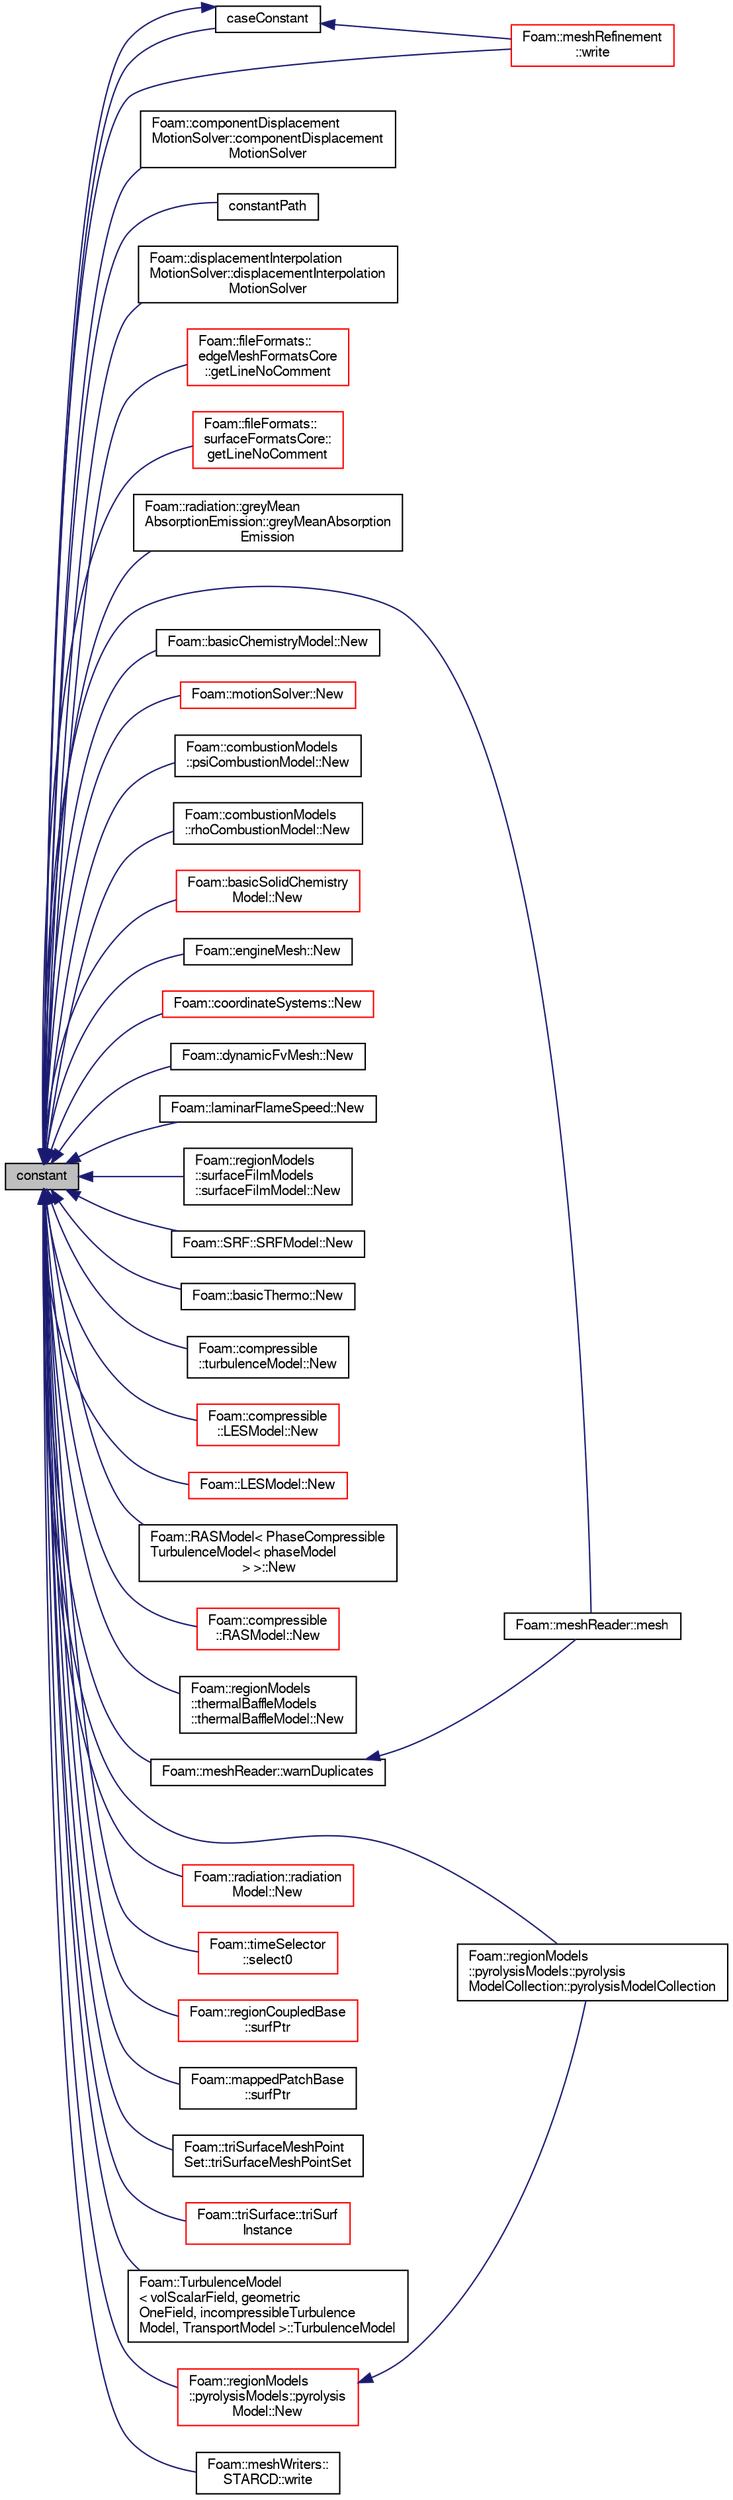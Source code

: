 digraph "constant"
{
  bgcolor="transparent";
  edge [fontname="FreeSans",fontsize="10",labelfontname="FreeSans",labelfontsize="10"];
  node [fontname="FreeSans",fontsize="10",shape=record];
  rankdir="LR";
  Node238 [label="constant",height=0.2,width=0.4,color="black", fillcolor="grey75", style="filled", fontcolor="black"];
  Node238 -> Node239 [dir="back",color="midnightblue",fontsize="10",style="solid",fontname="FreeSans"];
  Node239 [label="caseConstant",height=0.2,width=0.4,color="black",URL="$a26354.html#aa79b9d2d4d4634d84d82294c8e3fdc64",tooltip="Return constant name for the case. "];
  Node239 -> Node240 [dir="back",color="midnightblue",fontsize="10",style="solid",fontname="FreeSans"];
  Node240 [label="Foam::meshRefinement\l::write",height=0.2,width=0.4,color="red",URL="$a24662.html#ad48b7b943e88478c15879659cce7aebc",tooltip="Write mesh and all data. "];
  Node239 -> Node238 [dir="back",color="midnightblue",fontsize="10",style="solid",fontname="FreeSans"];
  Node238 -> Node251 [dir="back",color="midnightblue",fontsize="10",style="solid",fontname="FreeSans"];
  Node251 [label="Foam::componentDisplacement\lMotionSolver::componentDisplacement\lMotionSolver",height=0.2,width=0.4,color="black",URL="$a21566.html#a1be3e91c0c54f1606979cec9be8992be",tooltip="Construct from polyMesh and dictionary and type. "];
  Node238 -> Node252 [dir="back",color="midnightblue",fontsize="10",style="solid",fontname="FreeSans"];
  Node252 [label="constantPath",height=0.2,width=0.4,color="black",URL="$a26354.html#a9178c8ea1aba8fe7747ff0ee2d49b495",tooltip="Return constant path. "];
  Node238 -> Node253 [dir="back",color="midnightblue",fontsize="10",style="solid",fontname="FreeSans"];
  Node253 [label="Foam::displacementInterpolation\lMotionSolver::displacementInterpolation\lMotionSolver",height=0.2,width=0.4,color="black",URL="$a23314.html#af70627c48920441a925701b8da5266ba",tooltip="Construct from polyMesh and IOdictionary. "];
  Node238 -> Node254 [dir="back",color="midnightblue",fontsize="10",style="solid",fontname="FreeSans"];
  Node254 [label="Foam::fileFormats::\ledgeMeshFormatsCore\l::getLineNoComment",height=0.2,width=0.4,color="red",URL="$a21762.html#a0498e06dcbcd776540014fb90e2600c4",tooltip="Read non-comment line. "];
  Node238 -> Node257 [dir="back",color="midnightblue",fontsize="10",style="solid",fontname="FreeSans"];
  Node257 [label="Foam::fileFormats::\lsurfaceFormatsCore::\lgetLineNoComment",height=0.2,width=0.4,color="red",URL="$a29654.html#a0498e06dcbcd776540014fb90e2600c4",tooltip="Read non-comment line. "];
  Node238 -> Node260 [dir="back",color="midnightblue",fontsize="10",style="solid",fontname="FreeSans"];
  Node260 [label="Foam::radiation::greyMean\lAbsorptionEmission::greyMeanAbsorption\lEmission",height=0.2,width=0.4,color="black",URL="$a30062.html#ad643de09226fcf7b5a018ccf895f8177",tooltip="Construct from components. "];
  Node238 -> Node261 [dir="back",color="midnightblue",fontsize="10",style="solid",fontname="FreeSans"];
  Node261 [label="Foam::meshReader::mesh",height=0.2,width=0.4,color="black",URL="$a21326.html#a5aca9ab4bac609de1e0e8c268bfc363f",tooltip="Create and return polyMesh. "];
  Node238 -> Node262 [dir="back",color="midnightblue",fontsize="10",style="solid",fontname="FreeSans"];
  Node262 [label="Foam::basicChemistryModel::New",height=0.2,width=0.4,color="black",URL="$a29790.html#a6d6de04ba5fbe990a8bf6fa09d166769"];
  Node238 -> Node263 [dir="back",color="midnightblue",fontsize="10",style="solid",fontname="FreeSans"];
  Node263 [label="Foam::motionSolver::New",height=0.2,width=0.4,color="red",URL="$a21578.html#a4569954e143d831f8b68a35e48a86a54",tooltip="Select constructed from polyMesh. "];
  Node238 -> Node265 [dir="back",color="midnightblue",fontsize="10",style="solid",fontname="FreeSans"];
  Node265 [label="Foam::combustionModels\l::psiCombustionModel::New",height=0.2,width=0.4,color="black",URL="$a21274.html#ac003f16eeb986a69d5a871e2b3333cc6",tooltip="Selector. "];
  Node238 -> Node266 [dir="back",color="midnightblue",fontsize="10",style="solid",fontname="FreeSans"];
  Node266 [label="Foam::combustionModels\l::rhoCombustionModel::New",height=0.2,width=0.4,color="black",URL="$a21286.html#a713b650b934a10452fe5a31df761c280",tooltip="Selector. "];
  Node238 -> Node267 [dir="back",color="midnightblue",fontsize="10",style="solid",fontname="FreeSans"];
  Node267 [label="Foam::basicSolidChemistry\lModel::New",height=0.2,width=0.4,color="red",URL="$a30186.html#a0005839329d6d437f3b1b8c4893a53b3",tooltip="Selector. "];
  Node238 -> Node270 [dir="back",color="midnightblue",fontsize="10",style="solid",fontname="FreeSans"];
  Node270 [label="Foam::engineMesh::New",height=0.2,width=0.4,color="black",URL="$a21802.html#ad7840737ba4c2ed1ec1756bed970676a",tooltip="Select null constructed. "];
  Node238 -> Node271 [dir="back",color="midnightblue",fontsize="10",style="solid",fontname="FreeSans"];
  Node271 [label="Foam::coordinateSystems::New",height=0.2,width=0.4,color="red",URL="$a25014.html#ad15330a0c324ff335e8fd9692a1cd44a",tooltip="Return previously registered or read construct from \"constant\". "];
  Node238 -> Node274 [dir="back",color="midnightblue",fontsize="10",style="solid",fontname="FreeSans"];
  Node274 [label="Foam::dynamicFvMesh::New",height=0.2,width=0.4,color="black",URL="$a21358.html#a592e546145f06484136ce294bc4c39d9",tooltip="Select null constructed. "];
  Node238 -> Node275 [dir="back",color="midnightblue",fontsize="10",style="solid",fontname="FreeSans"];
  Node275 [label="Foam::laminarFlameSpeed::New",height=0.2,width=0.4,color="black",URL="$a29834.html#ac008a7bf61538bf77b228efde2058b79"];
  Node238 -> Node276 [dir="back",color="midnightblue",fontsize="10",style="solid",fontname="FreeSans"];
  Node276 [label="Foam::regionModels\l::surfaceFilmModels\l::surfaceFilmModel::New",height=0.2,width=0.4,color="black",URL="$a29178.html#a122849f19a3f04fda71330ee83e23e58",tooltip="Return a reference to the selected surface film model. "];
  Node238 -> Node277 [dir="back",color="midnightblue",fontsize="10",style="solid",fontname="FreeSans"];
  Node277 [label="Foam::SRF::SRFModel::New",height=0.2,width=0.4,color="black",URL="$a21962.html#acde5a0ffced46613902ba3da6d3fe121",tooltip="Return a reference to the selected SRF model. "];
  Node238 -> Node278 [dir="back",color="midnightblue",fontsize="10",style="solid",fontname="FreeSans"];
  Node278 [label="Foam::basicThermo::New",height=0.2,width=0.4,color="black",URL="$a29734.html#a390ae4accfd7bda53c012a84574d7f01"];
  Node238 -> Node279 [dir="back",color="midnightblue",fontsize="10",style="solid",fontname="FreeSans"];
  Node279 [label="Foam::compressible\l::turbulenceModel::New",height=0.2,width=0.4,color="black",URL="$a30818.html#a3142efab8d52314690e1f5366b1cdbbe",tooltip="Return a reference to the selected turbulence model. "];
  Node238 -> Node280 [dir="back",color="midnightblue",fontsize="10",style="solid",fontname="FreeSans"];
  Node280 [label="Foam::compressible\l::LESModel::New",height=0.2,width=0.4,color="red",URL="$a30634.html#af4e6abb8d2e79b8b3eaca38a096c83d1",tooltip="Return a reference to the selected LES model. "];
  Node238 -> Node282 [dir="back",color="midnightblue",fontsize="10",style="solid",fontname="FreeSans"];
  Node282 [label="Foam::LESModel::New",height=0.2,width=0.4,color="red",URL="$a31214.html#a0e29eca4c0af7352ec0a454c985dfece",tooltip="Return a reference to the selected LES model. "];
  Node238 -> Node284 [dir="back",color="midnightblue",fontsize="10",style="solid",fontname="FreeSans"];
  Node284 [label="Foam::RASModel\< PhaseCompressible\lTurbulenceModel\< phaseModel\l \> \>::New",height=0.2,width=0.4,color="black",URL="$a31306.html#a8c206abb12d5349d3c8e098ccbb31de0",tooltip="Return a reference to the selected RAS model. "];
  Node238 -> Node285 [dir="back",color="midnightblue",fontsize="10",style="solid",fontname="FreeSans"];
  Node285 [label="Foam::compressible\l::RASModel::New",height=0.2,width=0.4,color="red",URL="$a30758.html#a491e148b3619e34185534185901d5b6b",tooltip="Return a reference to the selected RAS model. "];
  Node238 -> Node287 [dir="back",color="midnightblue",fontsize="10",style="solid",fontname="FreeSans"];
  Node287 [label="Foam::regionModels\l::thermalBaffleModels\l::thermalBaffleModel::New",height=0.2,width=0.4,color="black",URL="$a29198.html#a18367b6fa8eeeaf5460cd2871fbccc55",tooltip="Return a reference to the selected model. "];
  Node238 -> Node288 [dir="back",color="midnightblue",fontsize="10",style="solid",fontname="FreeSans"];
  Node288 [label="Foam::regionModels\l::pyrolysisModels::pyrolysis\lModel::New",height=0.2,width=0.4,color="red",URL="$a28970.html#af7041645244db3ff80a239c9aa85b803",tooltip="Return a reference to the selected pyrolysis model. "];
  Node288 -> Node290 [dir="back",color="midnightblue",fontsize="10",style="solid",fontname="FreeSans"];
  Node290 [label="Foam::regionModels\l::pyrolysisModels::pyrolysis\lModelCollection::pyrolysisModelCollection",height=0.2,width=0.4,color="black",URL="$a28974.html#a1b4173eb8a704738b95f1ba8542805dc",tooltip="Construct from mesh. "];
  Node238 -> Node291 [dir="back",color="midnightblue",fontsize="10",style="solid",fontname="FreeSans"];
  Node291 [label="Foam::radiation::radiation\lModel::New",height=0.2,width=0.4,color="red",URL="$a30042.html#ae3b9ebfd6e0fafd4254fda4dd144cc5a",tooltip="Return a reference to the selected radiation model. "];
  Node238 -> Node290 [dir="back",color="midnightblue",fontsize="10",style="solid",fontname="FreeSans"];
  Node238 -> Node292 [dir="back",color="midnightblue",fontsize="10",style="solid",fontname="FreeSans"];
  Node292 [label="Foam::timeSelector\l::select0",height=0.2,width=0.4,color="red",URL="$a26358.html#ab8ccdddca2369465a9d3672816e8029e",tooltip="Return the set of times selected based on the argList options. "];
  Node238 -> Node296 [dir="back",color="midnightblue",fontsize="10",style="solid",fontname="FreeSans"];
  Node296 [label="Foam::regionCoupledBase\l::surfPtr",height=0.2,width=0.4,color="red",URL="$a25182.html#a9f816d46870e7842532ae562aa6ff1d6",tooltip="Return a reference to the projection surface. "];
  Node238 -> Node301 [dir="back",color="midnightblue",fontsize="10",style="solid",fontname="FreeSans"];
  Node301 [label="Foam::mappedPatchBase\l::surfPtr",height=0.2,width=0.4,color="black",URL="$a25094.html#a9f816d46870e7842532ae562aa6ff1d6",tooltip="Return a pointer to the AMI projection surface. "];
  Node238 -> Node302 [dir="back",color="midnightblue",fontsize="10",style="solid",fontname="FreeSans"];
  Node302 [label="Foam::triSurfaceMeshPoint\lSet::triSurfaceMeshPointSet",height=0.2,width=0.4,color="black",URL="$a29334.html#a7946bec146a05b6d03220861af81d72a",tooltip="Construct from dictionary. "];
  Node238 -> Node303 [dir="back",color="midnightblue",fontsize="10",style="solid",fontname="FreeSans"];
  Node303 [label="Foam::triSurface::triSurf\lInstance",height=0.2,width=0.4,color="red",URL="$a30598.html#a1ab8d8beae9ae13c09674c78df71224a",tooltip="Name of triSurface directory to use. "];
  Node238 -> Node306 [dir="back",color="midnightblue",fontsize="10",style="solid",fontname="FreeSans"];
  Node306 [label="Foam::TurbulenceModel\l\< volScalarField, geometric\lOneField, incompressibleTurbulence\lModel, TransportModel \>::TurbulenceModel",height=0.2,width=0.4,color="black",URL="$a31310.html#a5ac876188792e5bb3a8a73e46d77fd33",tooltip="Construct. "];
  Node238 -> Node307 [dir="back",color="midnightblue",fontsize="10",style="solid",fontname="FreeSans"];
  Node307 [label="Foam::meshReader::warnDuplicates",height=0.2,width=0.4,color="black",URL="$a21326.html#a2638db035b2a192cbe57e864292f2823",tooltip="Warn about repeated names. "];
  Node307 -> Node261 [dir="back",color="midnightblue",fontsize="10",style="solid",fontname="FreeSans"];
  Node238 -> Node308 [dir="back",color="midnightblue",fontsize="10",style="solid",fontname="FreeSans"];
  Node308 [label="Foam::meshWriters::\lSTARCD::write",height=0.2,width=0.4,color="black",URL="$a21350.html#ae295e82e737df12e07be9a2e2fa15357",tooltip="Write volume mesh. "];
  Node238 -> Node240 [dir="back",color="midnightblue",fontsize="10",style="solid",fontname="FreeSans"];
}
